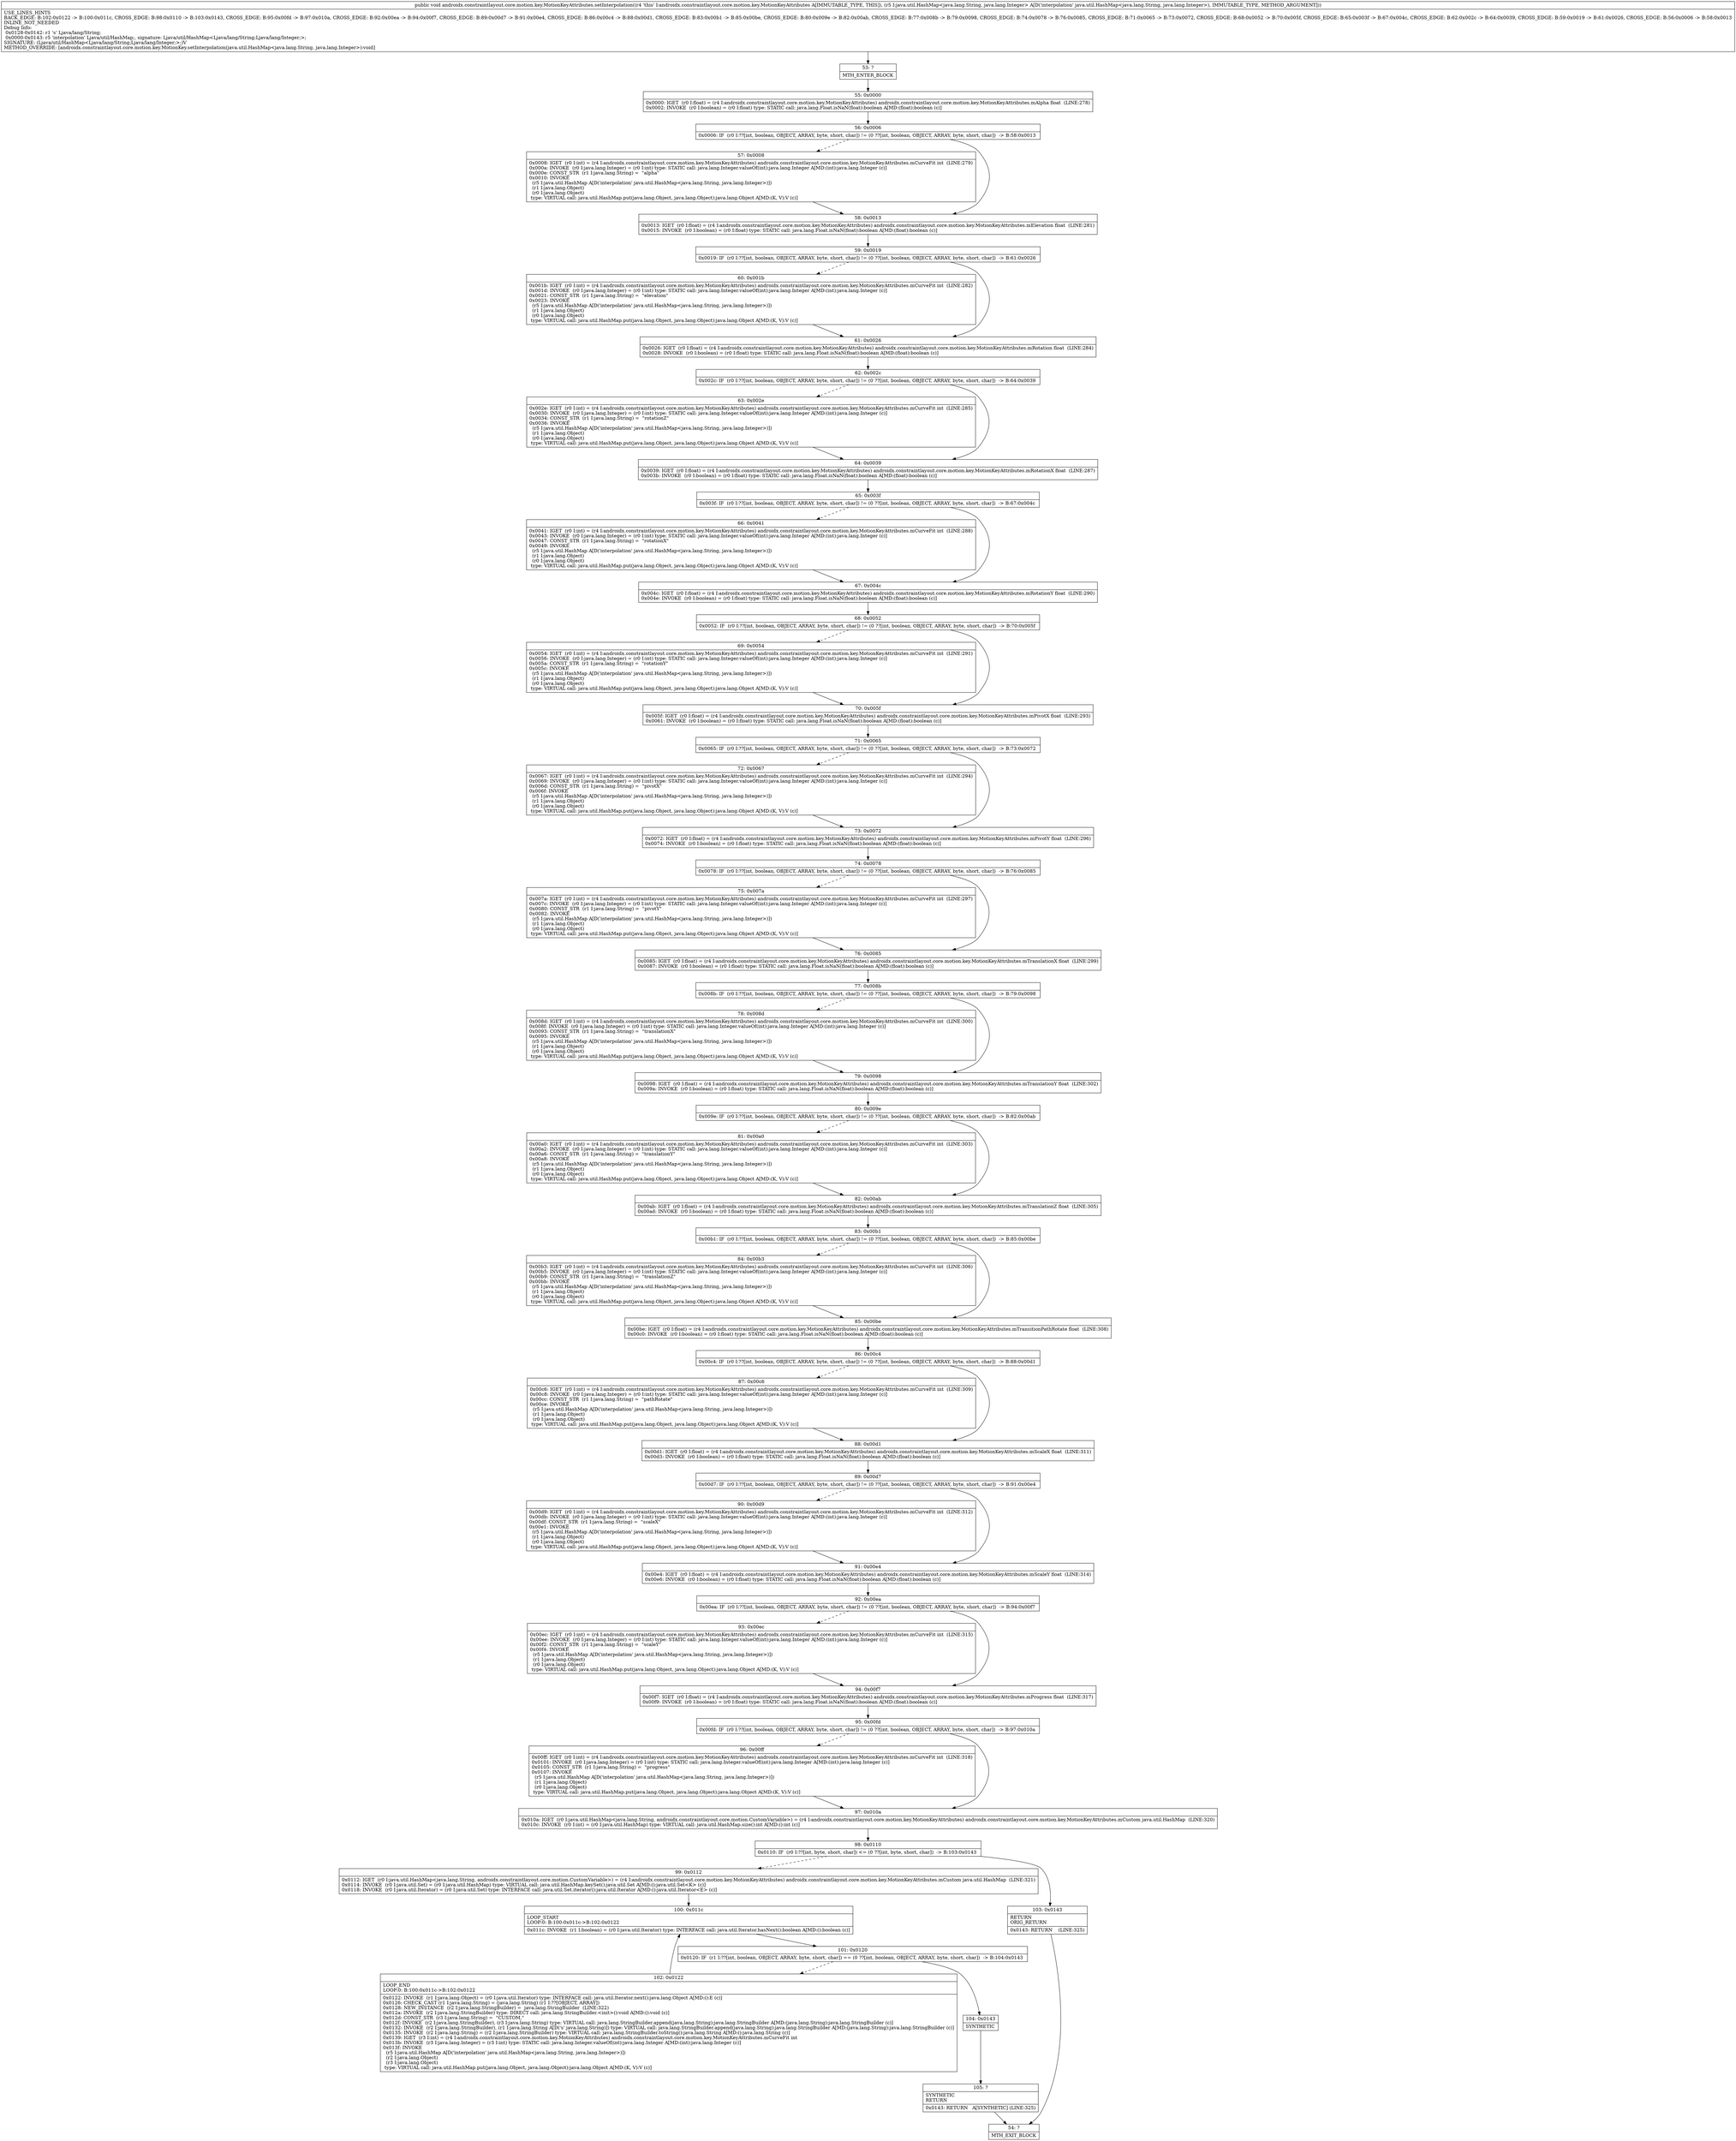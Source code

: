 digraph "CFG forandroidx.constraintlayout.core.motion.key.MotionKeyAttributes.setInterpolation(Ljava\/util\/HashMap;)V" {
Node_53 [shape=record,label="{53\:\ ?|MTH_ENTER_BLOCK\l}"];
Node_55 [shape=record,label="{55\:\ 0x0000|0x0000: IGET  (r0 I:float) = (r4 I:androidx.constraintlayout.core.motion.key.MotionKeyAttributes) androidx.constraintlayout.core.motion.key.MotionKeyAttributes.mAlpha float  (LINE:278)\l0x0002: INVOKE  (r0 I:boolean) = (r0 I:float) type: STATIC call: java.lang.Float.isNaN(float):boolean A[MD:(float):boolean (c)]\l}"];
Node_56 [shape=record,label="{56\:\ 0x0006|0x0006: IF  (r0 I:??[int, boolean, OBJECT, ARRAY, byte, short, char]) != (0 ??[int, boolean, OBJECT, ARRAY, byte, short, char])  \-\> B:58:0x0013 \l}"];
Node_57 [shape=record,label="{57\:\ 0x0008|0x0008: IGET  (r0 I:int) = (r4 I:androidx.constraintlayout.core.motion.key.MotionKeyAttributes) androidx.constraintlayout.core.motion.key.MotionKeyAttributes.mCurveFit int  (LINE:279)\l0x000a: INVOKE  (r0 I:java.lang.Integer) = (r0 I:int) type: STATIC call: java.lang.Integer.valueOf(int):java.lang.Integer A[MD:(int):java.lang.Integer (c)]\l0x000e: CONST_STR  (r1 I:java.lang.String) =  \"alpha\" \l0x0010: INVOKE  \l  (r5 I:java.util.HashMap A[D('interpolation' java.util.HashMap\<java.lang.String, java.lang.Integer\>)])\l  (r1 I:java.lang.Object)\l  (r0 I:java.lang.Object)\l type: VIRTUAL call: java.util.HashMap.put(java.lang.Object, java.lang.Object):java.lang.Object A[MD:(K, V):V (c)]\l}"];
Node_58 [shape=record,label="{58\:\ 0x0013|0x0013: IGET  (r0 I:float) = (r4 I:androidx.constraintlayout.core.motion.key.MotionKeyAttributes) androidx.constraintlayout.core.motion.key.MotionKeyAttributes.mElevation float  (LINE:281)\l0x0015: INVOKE  (r0 I:boolean) = (r0 I:float) type: STATIC call: java.lang.Float.isNaN(float):boolean A[MD:(float):boolean (c)]\l}"];
Node_59 [shape=record,label="{59\:\ 0x0019|0x0019: IF  (r0 I:??[int, boolean, OBJECT, ARRAY, byte, short, char]) != (0 ??[int, boolean, OBJECT, ARRAY, byte, short, char])  \-\> B:61:0x0026 \l}"];
Node_60 [shape=record,label="{60\:\ 0x001b|0x001b: IGET  (r0 I:int) = (r4 I:androidx.constraintlayout.core.motion.key.MotionKeyAttributes) androidx.constraintlayout.core.motion.key.MotionKeyAttributes.mCurveFit int  (LINE:282)\l0x001d: INVOKE  (r0 I:java.lang.Integer) = (r0 I:int) type: STATIC call: java.lang.Integer.valueOf(int):java.lang.Integer A[MD:(int):java.lang.Integer (c)]\l0x0021: CONST_STR  (r1 I:java.lang.String) =  \"elevation\" \l0x0023: INVOKE  \l  (r5 I:java.util.HashMap A[D('interpolation' java.util.HashMap\<java.lang.String, java.lang.Integer\>)])\l  (r1 I:java.lang.Object)\l  (r0 I:java.lang.Object)\l type: VIRTUAL call: java.util.HashMap.put(java.lang.Object, java.lang.Object):java.lang.Object A[MD:(K, V):V (c)]\l}"];
Node_61 [shape=record,label="{61\:\ 0x0026|0x0026: IGET  (r0 I:float) = (r4 I:androidx.constraintlayout.core.motion.key.MotionKeyAttributes) androidx.constraintlayout.core.motion.key.MotionKeyAttributes.mRotation float  (LINE:284)\l0x0028: INVOKE  (r0 I:boolean) = (r0 I:float) type: STATIC call: java.lang.Float.isNaN(float):boolean A[MD:(float):boolean (c)]\l}"];
Node_62 [shape=record,label="{62\:\ 0x002c|0x002c: IF  (r0 I:??[int, boolean, OBJECT, ARRAY, byte, short, char]) != (0 ??[int, boolean, OBJECT, ARRAY, byte, short, char])  \-\> B:64:0x0039 \l}"];
Node_63 [shape=record,label="{63\:\ 0x002e|0x002e: IGET  (r0 I:int) = (r4 I:androidx.constraintlayout.core.motion.key.MotionKeyAttributes) androidx.constraintlayout.core.motion.key.MotionKeyAttributes.mCurveFit int  (LINE:285)\l0x0030: INVOKE  (r0 I:java.lang.Integer) = (r0 I:int) type: STATIC call: java.lang.Integer.valueOf(int):java.lang.Integer A[MD:(int):java.lang.Integer (c)]\l0x0034: CONST_STR  (r1 I:java.lang.String) =  \"rotationZ\" \l0x0036: INVOKE  \l  (r5 I:java.util.HashMap A[D('interpolation' java.util.HashMap\<java.lang.String, java.lang.Integer\>)])\l  (r1 I:java.lang.Object)\l  (r0 I:java.lang.Object)\l type: VIRTUAL call: java.util.HashMap.put(java.lang.Object, java.lang.Object):java.lang.Object A[MD:(K, V):V (c)]\l}"];
Node_64 [shape=record,label="{64\:\ 0x0039|0x0039: IGET  (r0 I:float) = (r4 I:androidx.constraintlayout.core.motion.key.MotionKeyAttributes) androidx.constraintlayout.core.motion.key.MotionKeyAttributes.mRotationX float  (LINE:287)\l0x003b: INVOKE  (r0 I:boolean) = (r0 I:float) type: STATIC call: java.lang.Float.isNaN(float):boolean A[MD:(float):boolean (c)]\l}"];
Node_65 [shape=record,label="{65\:\ 0x003f|0x003f: IF  (r0 I:??[int, boolean, OBJECT, ARRAY, byte, short, char]) != (0 ??[int, boolean, OBJECT, ARRAY, byte, short, char])  \-\> B:67:0x004c \l}"];
Node_66 [shape=record,label="{66\:\ 0x0041|0x0041: IGET  (r0 I:int) = (r4 I:androidx.constraintlayout.core.motion.key.MotionKeyAttributes) androidx.constraintlayout.core.motion.key.MotionKeyAttributes.mCurveFit int  (LINE:288)\l0x0043: INVOKE  (r0 I:java.lang.Integer) = (r0 I:int) type: STATIC call: java.lang.Integer.valueOf(int):java.lang.Integer A[MD:(int):java.lang.Integer (c)]\l0x0047: CONST_STR  (r1 I:java.lang.String) =  \"rotationX\" \l0x0049: INVOKE  \l  (r5 I:java.util.HashMap A[D('interpolation' java.util.HashMap\<java.lang.String, java.lang.Integer\>)])\l  (r1 I:java.lang.Object)\l  (r0 I:java.lang.Object)\l type: VIRTUAL call: java.util.HashMap.put(java.lang.Object, java.lang.Object):java.lang.Object A[MD:(K, V):V (c)]\l}"];
Node_67 [shape=record,label="{67\:\ 0x004c|0x004c: IGET  (r0 I:float) = (r4 I:androidx.constraintlayout.core.motion.key.MotionKeyAttributes) androidx.constraintlayout.core.motion.key.MotionKeyAttributes.mRotationY float  (LINE:290)\l0x004e: INVOKE  (r0 I:boolean) = (r0 I:float) type: STATIC call: java.lang.Float.isNaN(float):boolean A[MD:(float):boolean (c)]\l}"];
Node_68 [shape=record,label="{68\:\ 0x0052|0x0052: IF  (r0 I:??[int, boolean, OBJECT, ARRAY, byte, short, char]) != (0 ??[int, boolean, OBJECT, ARRAY, byte, short, char])  \-\> B:70:0x005f \l}"];
Node_69 [shape=record,label="{69\:\ 0x0054|0x0054: IGET  (r0 I:int) = (r4 I:androidx.constraintlayout.core.motion.key.MotionKeyAttributes) androidx.constraintlayout.core.motion.key.MotionKeyAttributes.mCurveFit int  (LINE:291)\l0x0056: INVOKE  (r0 I:java.lang.Integer) = (r0 I:int) type: STATIC call: java.lang.Integer.valueOf(int):java.lang.Integer A[MD:(int):java.lang.Integer (c)]\l0x005a: CONST_STR  (r1 I:java.lang.String) =  \"rotationY\" \l0x005c: INVOKE  \l  (r5 I:java.util.HashMap A[D('interpolation' java.util.HashMap\<java.lang.String, java.lang.Integer\>)])\l  (r1 I:java.lang.Object)\l  (r0 I:java.lang.Object)\l type: VIRTUAL call: java.util.HashMap.put(java.lang.Object, java.lang.Object):java.lang.Object A[MD:(K, V):V (c)]\l}"];
Node_70 [shape=record,label="{70\:\ 0x005f|0x005f: IGET  (r0 I:float) = (r4 I:androidx.constraintlayout.core.motion.key.MotionKeyAttributes) androidx.constraintlayout.core.motion.key.MotionKeyAttributes.mPivotX float  (LINE:293)\l0x0061: INVOKE  (r0 I:boolean) = (r0 I:float) type: STATIC call: java.lang.Float.isNaN(float):boolean A[MD:(float):boolean (c)]\l}"];
Node_71 [shape=record,label="{71\:\ 0x0065|0x0065: IF  (r0 I:??[int, boolean, OBJECT, ARRAY, byte, short, char]) != (0 ??[int, boolean, OBJECT, ARRAY, byte, short, char])  \-\> B:73:0x0072 \l}"];
Node_72 [shape=record,label="{72\:\ 0x0067|0x0067: IGET  (r0 I:int) = (r4 I:androidx.constraintlayout.core.motion.key.MotionKeyAttributes) androidx.constraintlayout.core.motion.key.MotionKeyAttributes.mCurveFit int  (LINE:294)\l0x0069: INVOKE  (r0 I:java.lang.Integer) = (r0 I:int) type: STATIC call: java.lang.Integer.valueOf(int):java.lang.Integer A[MD:(int):java.lang.Integer (c)]\l0x006d: CONST_STR  (r1 I:java.lang.String) =  \"pivotX\" \l0x006f: INVOKE  \l  (r5 I:java.util.HashMap A[D('interpolation' java.util.HashMap\<java.lang.String, java.lang.Integer\>)])\l  (r1 I:java.lang.Object)\l  (r0 I:java.lang.Object)\l type: VIRTUAL call: java.util.HashMap.put(java.lang.Object, java.lang.Object):java.lang.Object A[MD:(K, V):V (c)]\l}"];
Node_73 [shape=record,label="{73\:\ 0x0072|0x0072: IGET  (r0 I:float) = (r4 I:androidx.constraintlayout.core.motion.key.MotionKeyAttributes) androidx.constraintlayout.core.motion.key.MotionKeyAttributes.mPivotY float  (LINE:296)\l0x0074: INVOKE  (r0 I:boolean) = (r0 I:float) type: STATIC call: java.lang.Float.isNaN(float):boolean A[MD:(float):boolean (c)]\l}"];
Node_74 [shape=record,label="{74\:\ 0x0078|0x0078: IF  (r0 I:??[int, boolean, OBJECT, ARRAY, byte, short, char]) != (0 ??[int, boolean, OBJECT, ARRAY, byte, short, char])  \-\> B:76:0x0085 \l}"];
Node_75 [shape=record,label="{75\:\ 0x007a|0x007a: IGET  (r0 I:int) = (r4 I:androidx.constraintlayout.core.motion.key.MotionKeyAttributes) androidx.constraintlayout.core.motion.key.MotionKeyAttributes.mCurveFit int  (LINE:297)\l0x007c: INVOKE  (r0 I:java.lang.Integer) = (r0 I:int) type: STATIC call: java.lang.Integer.valueOf(int):java.lang.Integer A[MD:(int):java.lang.Integer (c)]\l0x0080: CONST_STR  (r1 I:java.lang.String) =  \"pivotY\" \l0x0082: INVOKE  \l  (r5 I:java.util.HashMap A[D('interpolation' java.util.HashMap\<java.lang.String, java.lang.Integer\>)])\l  (r1 I:java.lang.Object)\l  (r0 I:java.lang.Object)\l type: VIRTUAL call: java.util.HashMap.put(java.lang.Object, java.lang.Object):java.lang.Object A[MD:(K, V):V (c)]\l}"];
Node_76 [shape=record,label="{76\:\ 0x0085|0x0085: IGET  (r0 I:float) = (r4 I:androidx.constraintlayout.core.motion.key.MotionKeyAttributes) androidx.constraintlayout.core.motion.key.MotionKeyAttributes.mTranslationX float  (LINE:299)\l0x0087: INVOKE  (r0 I:boolean) = (r0 I:float) type: STATIC call: java.lang.Float.isNaN(float):boolean A[MD:(float):boolean (c)]\l}"];
Node_77 [shape=record,label="{77\:\ 0x008b|0x008b: IF  (r0 I:??[int, boolean, OBJECT, ARRAY, byte, short, char]) != (0 ??[int, boolean, OBJECT, ARRAY, byte, short, char])  \-\> B:79:0x0098 \l}"];
Node_78 [shape=record,label="{78\:\ 0x008d|0x008d: IGET  (r0 I:int) = (r4 I:androidx.constraintlayout.core.motion.key.MotionKeyAttributes) androidx.constraintlayout.core.motion.key.MotionKeyAttributes.mCurveFit int  (LINE:300)\l0x008f: INVOKE  (r0 I:java.lang.Integer) = (r0 I:int) type: STATIC call: java.lang.Integer.valueOf(int):java.lang.Integer A[MD:(int):java.lang.Integer (c)]\l0x0093: CONST_STR  (r1 I:java.lang.String) =  \"translationX\" \l0x0095: INVOKE  \l  (r5 I:java.util.HashMap A[D('interpolation' java.util.HashMap\<java.lang.String, java.lang.Integer\>)])\l  (r1 I:java.lang.Object)\l  (r0 I:java.lang.Object)\l type: VIRTUAL call: java.util.HashMap.put(java.lang.Object, java.lang.Object):java.lang.Object A[MD:(K, V):V (c)]\l}"];
Node_79 [shape=record,label="{79\:\ 0x0098|0x0098: IGET  (r0 I:float) = (r4 I:androidx.constraintlayout.core.motion.key.MotionKeyAttributes) androidx.constraintlayout.core.motion.key.MotionKeyAttributes.mTranslationY float  (LINE:302)\l0x009a: INVOKE  (r0 I:boolean) = (r0 I:float) type: STATIC call: java.lang.Float.isNaN(float):boolean A[MD:(float):boolean (c)]\l}"];
Node_80 [shape=record,label="{80\:\ 0x009e|0x009e: IF  (r0 I:??[int, boolean, OBJECT, ARRAY, byte, short, char]) != (0 ??[int, boolean, OBJECT, ARRAY, byte, short, char])  \-\> B:82:0x00ab \l}"];
Node_81 [shape=record,label="{81\:\ 0x00a0|0x00a0: IGET  (r0 I:int) = (r4 I:androidx.constraintlayout.core.motion.key.MotionKeyAttributes) androidx.constraintlayout.core.motion.key.MotionKeyAttributes.mCurveFit int  (LINE:303)\l0x00a2: INVOKE  (r0 I:java.lang.Integer) = (r0 I:int) type: STATIC call: java.lang.Integer.valueOf(int):java.lang.Integer A[MD:(int):java.lang.Integer (c)]\l0x00a6: CONST_STR  (r1 I:java.lang.String) =  \"translationY\" \l0x00a8: INVOKE  \l  (r5 I:java.util.HashMap A[D('interpolation' java.util.HashMap\<java.lang.String, java.lang.Integer\>)])\l  (r1 I:java.lang.Object)\l  (r0 I:java.lang.Object)\l type: VIRTUAL call: java.util.HashMap.put(java.lang.Object, java.lang.Object):java.lang.Object A[MD:(K, V):V (c)]\l}"];
Node_82 [shape=record,label="{82\:\ 0x00ab|0x00ab: IGET  (r0 I:float) = (r4 I:androidx.constraintlayout.core.motion.key.MotionKeyAttributes) androidx.constraintlayout.core.motion.key.MotionKeyAttributes.mTranslationZ float  (LINE:305)\l0x00ad: INVOKE  (r0 I:boolean) = (r0 I:float) type: STATIC call: java.lang.Float.isNaN(float):boolean A[MD:(float):boolean (c)]\l}"];
Node_83 [shape=record,label="{83\:\ 0x00b1|0x00b1: IF  (r0 I:??[int, boolean, OBJECT, ARRAY, byte, short, char]) != (0 ??[int, boolean, OBJECT, ARRAY, byte, short, char])  \-\> B:85:0x00be \l}"];
Node_84 [shape=record,label="{84\:\ 0x00b3|0x00b3: IGET  (r0 I:int) = (r4 I:androidx.constraintlayout.core.motion.key.MotionKeyAttributes) androidx.constraintlayout.core.motion.key.MotionKeyAttributes.mCurveFit int  (LINE:306)\l0x00b5: INVOKE  (r0 I:java.lang.Integer) = (r0 I:int) type: STATIC call: java.lang.Integer.valueOf(int):java.lang.Integer A[MD:(int):java.lang.Integer (c)]\l0x00b9: CONST_STR  (r1 I:java.lang.String) =  \"translationZ\" \l0x00bb: INVOKE  \l  (r5 I:java.util.HashMap A[D('interpolation' java.util.HashMap\<java.lang.String, java.lang.Integer\>)])\l  (r1 I:java.lang.Object)\l  (r0 I:java.lang.Object)\l type: VIRTUAL call: java.util.HashMap.put(java.lang.Object, java.lang.Object):java.lang.Object A[MD:(K, V):V (c)]\l}"];
Node_85 [shape=record,label="{85\:\ 0x00be|0x00be: IGET  (r0 I:float) = (r4 I:androidx.constraintlayout.core.motion.key.MotionKeyAttributes) androidx.constraintlayout.core.motion.key.MotionKeyAttributes.mTransitionPathRotate float  (LINE:308)\l0x00c0: INVOKE  (r0 I:boolean) = (r0 I:float) type: STATIC call: java.lang.Float.isNaN(float):boolean A[MD:(float):boolean (c)]\l}"];
Node_86 [shape=record,label="{86\:\ 0x00c4|0x00c4: IF  (r0 I:??[int, boolean, OBJECT, ARRAY, byte, short, char]) != (0 ??[int, boolean, OBJECT, ARRAY, byte, short, char])  \-\> B:88:0x00d1 \l}"];
Node_87 [shape=record,label="{87\:\ 0x00c6|0x00c6: IGET  (r0 I:int) = (r4 I:androidx.constraintlayout.core.motion.key.MotionKeyAttributes) androidx.constraintlayout.core.motion.key.MotionKeyAttributes.mCurveFit int  (LINE:309)\l0x00c8: INVOKE  (r0 I:java.lang.Integer) = (r0 I:int) type: STATIC call: java.lang.Integer.valueOf(int):java.lang.Integer A[MD:(int):java.lang.Integer (c)]\l0x00cc: CONST_STR  (r1 I:java.lang.String) =  \"pathRotate\" \l0x00ce: INVOKE  \l  (r5 I:java.util.HashMap A[D('interpolation' java.util.HashMap\<java.lang.String, java.lang.Integer\>)])\l  (r1 I:java.lang.Object)\l  (r0 I:java.lang.Object)\l type: VIRTUAL call: java.util.HashMap.put(java.lang.Object, java.lang.Object):java.lang.Object A[MD:(K, V):V (c)]\l}"];
Node_88 [shape=record,label="{88\:\ 0x00d1|0x00d1: IGET  (r0 I:float) = (r4 I:androidx.constraintlayout.core.motion.key.MotionKeyAttributes) androidx.constraintlayout.core.motion.key.MotionKeyAttributes.mScaleX float  (LINE:311)\l0x00d3: INVOKE  (r0 I:boolean) = (r0 I:float) type: STATIC call: java.lang.Float.isNaN(float):boolean A[MD:(float):boolean (c)]\l}"];
Node_89 [shape=record,label="{89\:\ 0x00d7|0x00d7: IF  (r0 I:??[int, boolean, OBJECT, ARRAY, byte, short, char]) != (0 ??[int, boolean, OBJECT, ARRAY, byte, short, char])  \-\> B:91:0x00e4 \l}"];
Node_90 [shape=record,label="{90\:\ 0x00d9|0x00d9: IGET  (r0 I:int) = (r4 I:androidx.constraintlayout.core.motion.key.MotionKeyAttributes) androidx.constraintlayout.core.motion.key.MotionKeyAttributes.mCurveFit int  (LINE:312)\l0x00db: INVOKE  (r0 I:java.lang.Integer) = (r0 I:int) type: STATIC call: java.lang.Integer.valueOf(int):java.lang.Integer A[MD:(int):java.lang.Integer (c)]\l0x00df: CONST_STR  (r1 I:java.lang.String) =  \"scaleX\" \l0x00e1: INVOKE  \l  (r5 I:java.util.HashMap A[D('interpolation' java.util.HashMap\<java.lang.String, java.lang.Integer\>)])\l  (r1 I:java.lang.Object)\l  (r0 I:java.lang.Object)\l type: VIRTUAL call: java.util.HashMap.put(java.lang.Object, java.lang.Object):java.lang.Object A[MD:(K, V):V (c)]\l}"];
Node_91 [shape=record,label="{91\:\ 0x00e4|0x00e4: IGET  (r0 I:float) = (r4 I:androidx.constraintlayout.core.motion.key.MotionKeyAttributes) androidx.constraintlayout.core.motion.key.MotionKeyAttributes.mScaleY float  (LINE:314)\l0x00e6: INVOKE  (r0 I:boolean) = (r0 I:float) type: STATIC call: java.lang.Float.isNaN(float):boolean A[MD:(float):boolean (c)]\l}"];
Node_92 [shape=record,label="{92\:\ 0x00ea|0x00ea: IF  (r0 I:??[int, boolean, OBJECT, ARRAY, byte, short, char]) != (0 ??[int, boolean, OBJECT, ARRAY, byte, short, char])  \-\> B:94:0x00f7 \l}"];
Node_93 [shape=record,label="{93\:\ 0x00ec|0x00ec: IGET  (r0 I:int) = (r4 I:androidx.constraintlayout.core.motion.key.MotionKeyAttributes) androidx.constraintlayout.core.motion.key.MotionKeyAttributes.mCurveFit int  (LINE:315)\l0x00ee: INVOKE  (r0 I:java.lang.Integer) = (r0 I:int) type: STATIC call: java.lang.Integer.valueOf(int):java.lang.Integer A[MD:(int):java.lang.Integer (c)]\l0x00f2: CONST_STR  (r1 I:java.lang.String) =  \"scaleY\" \l0x00f4: INVOKE  \l  (r5 I:java.util.HashMap A[D('interpolation' java.util.HashMap\<java.lang.String, java.lang.Integer\>)])\l  (r1 I:java.lang.Object)\l  (r0 I:java.lang.Object)\l type: VIRTUAL call: java.util.HashMap.put(java.lang.Object, java.lang.Object):java.lang.Object A[MD:(K, V):V (c)]\l}"];
Node_94 [shape=record,label="{94\:\ 0x00f7|0x00f7: IGET  (r0 I:float) = (r4 I:androidx.constraintlayout.core.motion.key.MotionKeyAttributes) androidx.constraintlayout.core.motion.key.MotionKeyAttributes.mProgress float  (LINE:317)\l0x00f9: INVOKE  (r0 I:boolean) = (r0 I:float) type: STATIC call: java.lang.Float.isNaN(float):boolean A[MD:(float):boolean (c)]\l}"];
Node_95 [shape=record,label="{95\:\ 0x00fd|0x00fd: IF  (r0 I:??[int, boolean, OBJECT, ARRAY, byte, short, char]) != (0 ??[int, boolean, OBJECT, ARRAY, byte, short, char])  \-\> B:97:0x010a \l}"];
Node_96 [shape=record,label="{96\:\ 0x00ff|0x00ff: IGET  (r0 I:int) = (r4 I:androidx.constraintlayout.core.motion.key.MotionKeyAttributes) androidx.constraintlayout.core.motion.key.MotionKeyAttributes.mCurveFit int  (LINE:318)\l0x0101: INVOKE  (r0 I:java.lang.Integer) = (r0 I:int) type: STATIC call: java.lang.Integer.valueOf(int):java.lang.Integer A[MD:(int):java.lang.Integer (c)]\l0x0105: CONST_STR  (r1 I:java.lang.String) =  \"progress\" \l0x0107: INVOKE  \l  (r5 I:java.util.HashMap A[D('interpolation' java.util.HashMap\<java.lang.String, java.lang.Integer\>)])\l  (r1 I:java.lang.Object)\l  (r0 I:java.lang.Object)\l type: VIRTUAL call: java.util.HashMap.put(java.lang.Object, java.lang.Object):java.lang.Object A[MD:(K, V):V (c)]\l}"];
Node_97 [shape=record,label="{97\:\ 0x010a|0x010a: IGET  (r0 I:java.util.HashMap\<java.lang.String, androidx.constraintlayout.core.motion.CustomVariable\>) = (r4 I:androidx.constraintlayout.core.motion.key.MotionKeyAttributes) androidx.constraintlayout.core.motion.key.MotionKeyAttributes.mCustom java.util.HashMap  (LINE:320)\l0x010c: INVOKE  (r0 I:int) = (r0 I:java.util.HashMap) type: VIRTUAL call: java.util.HashMap.size():int A[MD:():int (c)]\l}"];
Node_98 [shape=record,label="{98\:\ 0x0110|0x0110: IF  (r0 I:??[int, byte, short, char]) \<= (0 ??[int, byte, short, char])  \-\> B:103:0x0143 \l}"];
Node_99 [shape=record,label="{99\:\ 0x0112|0x0112: IGET  (r0 I:java.util.HashMap\<java.lang.String, androidx.constraintlayout.core.motion.CustomVariable\>) = (r4 I:androidx.constraintlayout.core.motion.key.MotionKeyAttributes) androidx.constraintlayout.core.motion.key.MotionKeyAttributes.mCustom java.util.HashMap  (LINE:321)\l0x0114: INVOKE  (r0 I:java.util.Set) = (r0 I:java.util.HashMap) type: VIRTUAL call: java.util.HashMap.keySet():java.util.Set A[MD:():java.util.Set\<K\> (c)]\l0x0118: INVOKE  (r0 I:java.util.Iterator) = (r0 I:java.util.Set) type: INTERFACE call: java.util.Set.iterator():java.util.Iterator A[MD:():java.util.Iterator\<E\> (c)]\l}"];
Node_100 [shape=record,label="{100\:\ 0x011c|LOOP_START\lLOOP:0: B:100:0x011c\-\>B:102:0x0122\l|0x011c: INVOKE  (r1 I:boolean) = (r0 I:java.util.Iterator) type: INTERFACE call: java.util.Iterator.hasNext():boolean A[MD:():boolean (c)]\l}"];
Node_101 [shape=record,label="{101\:\ 0x0120|0x0120: IF  (r1 I:??[int, boolean, OBJECT, ARRAY, byte, short, char]) == (0 ??[int, boolean, OBJECT, ARRAY, byte, short, char])  \-\> B:104:0x0143 \l}"];
Node_102 [shape=record,label="{102\:\ 0x0122|LOOP_END\lLOOP:0: B:100:0x011c\-\>B:102:0x0122\l|0x0122: INVOKE  (r1 I:java.lang.Object) = (r0 I:java.util.Iterator) type: INTERFACE call: java.util.Iterator.next():java.lang.Object A[MD:():E (c)]\l0x0126: CHECK_CAST (r1 I:java.lang.String) = (java.lang.String) (r1 I:??[OBJECT, ARRAY]) \l0x0128: NEW_INSTANCE  (r2 I:java.lang.StringBuilder) =  java.lang.StringBuilder  (LINE:322)\l0x012a: INVOKE  (r2 I:java.lang.StringBuilder) type: DIRECT call: java.lang.StringBuilder.\<init\>():void A[MD:():void (c)]\l0x012d: CONST_STR  (r3 I:java.lang.String) =  \"CUSTOM,\" \l0x012f: INVOKE  (r2 I:java.lang.StringBuilder), (r3 I:java.lang.String) type: VIRTUAL call: java.lang.StringBuilder.append(java.lang.String):java.lang.StringBuilder A[MD:(java.lang.String):java.lang.StringBuilder (c)]\l0x0132: INVOKE  (r2 I:java.lang.StringBuilder), (r1 I:java.lang.String A[D('s' java.lang.String)]) type: VIRTUAL call: java.lang.StringBuilder.append(java.lang.String):java.lang.StringBuilder A[MD:(java.lang.String):java.lang.StringBuilder (c)]\l0x0135: INVOKE  (r2 I:java.lang.String) = (r2 I:java.lang.StringBuilder) type: VIRTUAL call: java.lang.StringBuilder.toString():java.lang.String A[MD:():java.lang.String (c)]\l0x0139: IGET  (r3 I:int) = (r4 I:androidx.constraintlayout.core.motion.key.MotionKeyAttributes) androidx.constraintlayout.core.motion.key.MotionKeyAttributes.mCurveFit int \l0x013b: INVOKE  (r3 I:java.lang.Integer) = (r3 I:int) type: STATIC call: java.lang.Integer.valueOf(int):java.lang.Integer A[MD:(int):java.lang.Integer (c)]\l0x013f: INVOKE  \l  (r5 I:java.util.HashMap A[D('interpolation' java.util.HashMap\<java.lang.String, java.lang.Integer\>)])\l  (r2 I:java.lang.Object)\l  (r3 I:java.lang.Object)\l type: VIRTUAL call: java.util.HashMap.put(java.lang.Object, java.lang.Object):java.lang.Object A[MD:(K, V):V (c)]\l}"];
Node_104 [shape=record,label="{104\:\ 0x0143|SYNTHETIC\l}"];
Node_105 [shape=record,label="{105\:\ ?|SYNTHETIC\lRETURN\l|0x0143: RETURN   A[SYNTHETIC] (LINE:325)\l}"];
Node_54 [shape=record,label="{54\:\ ?|MTH_EXIT_BLOCK\l}"];
Node_103 [shape=record,label="{103\:\ 0x0143|RETURN\lORIG_RETURN\l|0x0143: RETURN    (LINE:325)\l}"];
MethodNode[shape=record,label="{public void androidx.constraintlayout.core.motion.key.MotionKeyAttributes.setInterpolation((r4 'this' I:androidx.constraintlayout.core.motion.key.MotionKeyAttributes A[IMMUTABLE_TYPE, THIS]), (r5 I:java.util.HashMap\<java.lang.String, java.lang.Integer\> A[D('interpolation' java.util.HashMap\<java.lang.String, java.lang.Integer\>), IMMUTABLE_TYPE, METHOD_ARGUMENT]))  | USE_LINES_HINTS\lBACK_EDGE: B:102:0x0122 \-\> B:100:0x011c, CROSS_EDGE: B:98:0x0110 \-\> B:103:0x0143, CROSS_EDGE: B:95:0x00fd \-\> B:97:0x010a, CROSS_EDGE: B:92:0x00ea \-\> B:94:0x00f7, CROSS_EDGE: B:89:0x00d7 \-\> B:91:0x00e4, CROSS_EDGE: B:86:0x00c4 \-\> B:88:0x00d1, CROSS_EDGE: B:83:0x00b1 \-\> B:85:0x00be, CROSS_EDGE: B:80:0x009e \-\> B:82:0x00ab, CROSS_EDGE: B:77:0x008b \-\> B:79:0x0098, CROSS_EDGE: B:74:0x0078 \-\> B:76:0x0085, CROSS_EDGE: B:71:0x0065 \-\> B:73:0x0072, CROSS_EDGE: B:68:0x0052 \-\> B:70:0x005f, CROSS_EDGE: B:65:0x003f \-\> B:67:0x004c, CROSS_EDGE: B:62:0x002c \-\> B:64:0x0039, CROSS_EDGE: B:59:0x0019 \-\> B:61:0x0026, CROSS_EDGE: B:56:0x0006 \-\> B:58:0x0013\lINLINE_NOT_NEEDED\lDebug Info:\l  0x0128\-0x0142: r1 's' Ljava\/lang\/String;\l  0x0000\-0x0143: r5 'interpolation' Ljava\/util\/HashMap;, signature: Ljava\/util\/HashMap\<Ljava\/lang\/String;Ljava\/lang\/Integer;\>;\lSIGNATURE: (Ljava\/util\/HashMap\<Ljava\/lang\/String;Ljava\/lang\/Integer;\>;)V\lMETHOD_OVERRIDE: [androidx.constraintlayout.core.motion.key.MotionKey.setInterpolation(java.util.HashMap\<java.lang.String, java.lang.Integer\>):void]\l}"];
MethodNode -> Node_53;Node_53 -> Node_55;
Node_55 -> Node_56;
Node_56 -> Node_57[style=dashed];
Node_56 -> Node_58;
Node_57 -> Node_58;
Node_58 -> Node_59;
Node_59 -> Node_60[style=dashed];
Node_59 -> Node_61;
Node_60 -> Node_61;
Node_61 -> Node_62;
Node_62 -> Node_63[style=dashed];
Node_62 -> Node_64;
Node_63 -> Node_64;
Node_64 -> Node_65;
Node_65 -> Node_66[style=dashed];
Node_65 -> Node_67;
Node_66 -> Node_67;
Node_67 -> Node_68;
Node_68 -> Node_69[style=dashed];
Node_68 -> Node_70;
Node_69 -> Node_70;
Node_70 -> Node_71;
Node_71 -> Node_72[style=dashed];
Node_71 -> Node_73;
Node_72 -> Node_73;
Node_73 -> Node_74;
Node_74 -> Node_75[style=dashed];
Node_74 -> Node_76;
Node_75 -> Node_76;
Node_76 -> Node_77;
Node_77 -> Node_78[style=dashed];
Node_77 -> Node_79;
Node_78 -> Node_79;
Node_79 -> Node_80;
Node_80 -> Node_81[style=dashed];
Node_80 -> Node_82;
Node_81 -> Node_82;
Node_82 -> Node_83;
Node_83 -> Node_84[style=dashed];
Node_83 -> Node_85;
Node_84 -> Node_85;
Node_85 -> Node_86;
Node_86 -> Node_87[style=dashed];
Node_86 -> Node_88;
Node_87 -> Node_88;
Node_88 -> Node_89;
Node_89 -> Node_90[style=dashed];
Node_89 -> Node_91;
Node_90 -> Node_91;
Node_91 -> Node_92;
Node_92 -> Node_93[style=dashed];
Node_92 -> Node_94;
Node_93 -> Node_94;
Node_94 -> Node_95;
Node_95 -> Node_96[style=dashed];
Node_95 -> Node_97;
Node_96 -> Node_97;
Node_97 -> Node_98;
Node_98 -> Node_99[style=dashed];
Node_98 -> Node_103;
Node_99 -> Node_100;
Node_100 -> Node_101;
Node_101 -> Node_102[style=dashed];
Node_101 -> Node_104;
Node_102 -> Node_100;
Node_104 -> Node_105;
Node_105 -> Node_54;
Node_103 -> Node_54;
}

